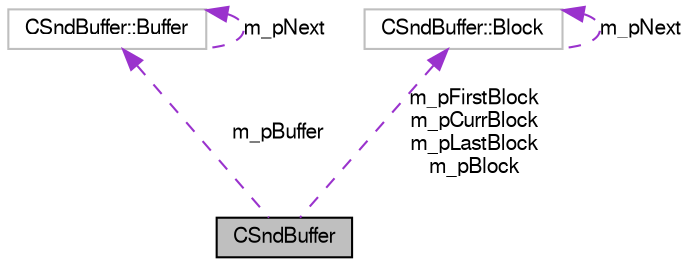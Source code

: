 digraph G
{
  bgcolor="transparent";
  edge [fontname="FreeSans",fontsize="10",labelfontname="FreeSans",labelfontsize="10"];
  node [fontname="FreeSans",fontsize="10",shape=record];
  Node1 [label="CSndBuffer",height=0.2,width=0.4,color="black", fillcolor="grey75", style="filled" fontcolor="black"];
  Node2 -> Node1 [dir=back,color="darkorchid3",fontsize="10",style="dashed",label="m_pBuffer",fontname="FreeSans"];
  Node2 [label="CSndBuffer::Buffer",height=0.2,width=0.4,color="grey75"];
  Node2 -> Node2 [dir=back,color="darkorchid3",fontsize="10",style="dashed",label="m_pNext",fontname="FreeSans"];
  Node3 -> Node1 [dir=back,color="darkorchid3",fontsize="10",style="dashed",label="m_pFirstBlock\nm_pCurrBlock\nm_pLastBlock\nm_pBlock",fontname="FreeSans"];
  Node3 [label="CSndBuffer::Block",height=0.2,width=0.4,color="grey75"];
  Node3 -> Node3 [dir=back,color="darkorchid3",fontsize="10",style="dashed",label="m_pNext",fontname="FreeSans"];
}
